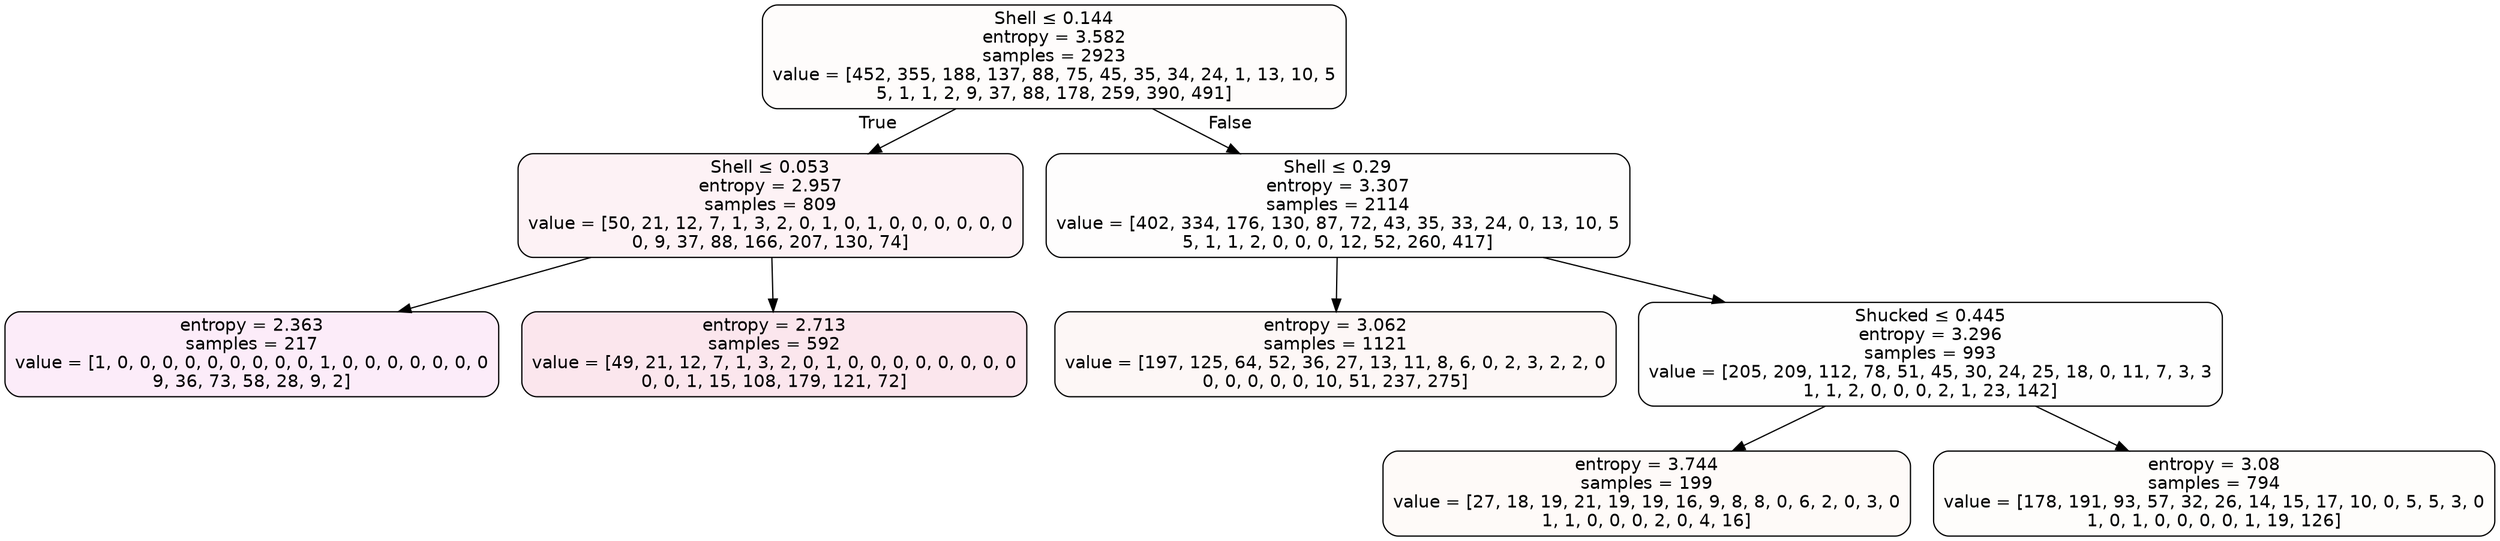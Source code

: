 digraph Tree {
node [shape=box, style="filled, rounded", color="black", fontname=helvetica] ;
edge [fontname=helvetica] ;
0 [label=<Shell &le; 0.144<br/>entropy = 3.582<br/>samples = 2923<br/>value = [452, 355, 188, 137, 88, 75, 45, 35, 34, 24, 1, 13, 10, 5<br/>5, 1, 1, 2, 9, 37, 88, 178, 259, 390, 491]>, fillcolor="#e5563904"] ;
1 [label=<Shell &le; 0.053<br/>entropy = 2.957<br/>samples = 809<br/>value = [50, 21, 12, 7, 1, 3, 2, 0, 1, 0, 1, 0, 0, 0, 0, 0, 0<br/>0, 9, 37, 88, 166, 207, 130, 74]>, fillcolor="#e5396f10"] ;
0 -> 1 [labeldistance=2.5, labelangle=45, headlabel="True"] ;
2 [label=<entropy = 2.363<br/>samples = 217<br/>value = [1, 0, 0, 0, 0, 0, 0, 0, 0, 0, 1, 0, 0, 0, 0, 0, 0, 0<br/>9, 36, 73, 58, 28, 9, 2]>, fillcolor="#e539c018"] ;
1 -> 2 ;
5 [label=<entropy = 2.713<br/>samples = 592<br/>value = [49, 21, 12, 7, 1, 3, 2, 0, 1, 0, 0, 0, 0, 0, 0, 0, 0<br/>0, 0, 1, 15, 108, 179, 121, 72]>, fillcolor="#e5396f1f"] ;
1 -> 5 ;
8 [label=<Shell &le; 0.29<br/>entropy = 3.307<br/>samples = 2114<br/>value = [402, 334, 176, 130, 87, 72, 43, 35, 33, 24, 0, 13, 10, 5<br/>5, 1, 1, 2, 0, 0, 0, 12, 52, 260, 417]>, fillcolor="#e5563902"] ;
0 -> 8 [labeldistance=2.5, labelangle=-45, headlabel="False"] ;
9 [label=<entropy = 3.062<br/>samples = 1121<br/>value = [197, 125, 64, 52, 36, 27, 13, 11, 8, 6, 0, 2, 3, 2, 2, 0<br/>0, 0, 0, 0, 0, 10, 51, 237, 275]>, fillcolor="#e556390b"] ;
8 -> 9 ;
12 [label=<Shucked &le; 0.445<br/>entropy = 3.296<br/>samples = 993<br/>value = [205, 209, 112, 78, 51, 45, 30, 24, 25, 18, 0, 11, 7, 3, 3<br/>1, 1, 2, 0, 0, 0, 2, 1, 23, 142]>, fillcolor="#e5a93901"] ;
8 -> 12 ;
13 [label=<entropy = 3.744<br/>samples = 199<br/>value = [27, 18, 19, 21, 19, 19, 16, 9, 8, 8, 0, 6, 2, 0, 3, 0<br/>1, 1, 0, 0, 0, 2, 0, 4, 16]>, fillcolor="#e5813909"] ;
12 -> 13 ;
14 [label=<entropy = 3.08<br/>samples = 794<br/>value = [178, 191, 93, 57, 32, 26, 14, 15, 17, 10, 0, 5, 5, 3, 0<br/>1, 0, 1, 0, 0, 0, 0, 1, 19, 126]>, fillcolor="#e5a93905"] ;
12 -> 14 ;
}